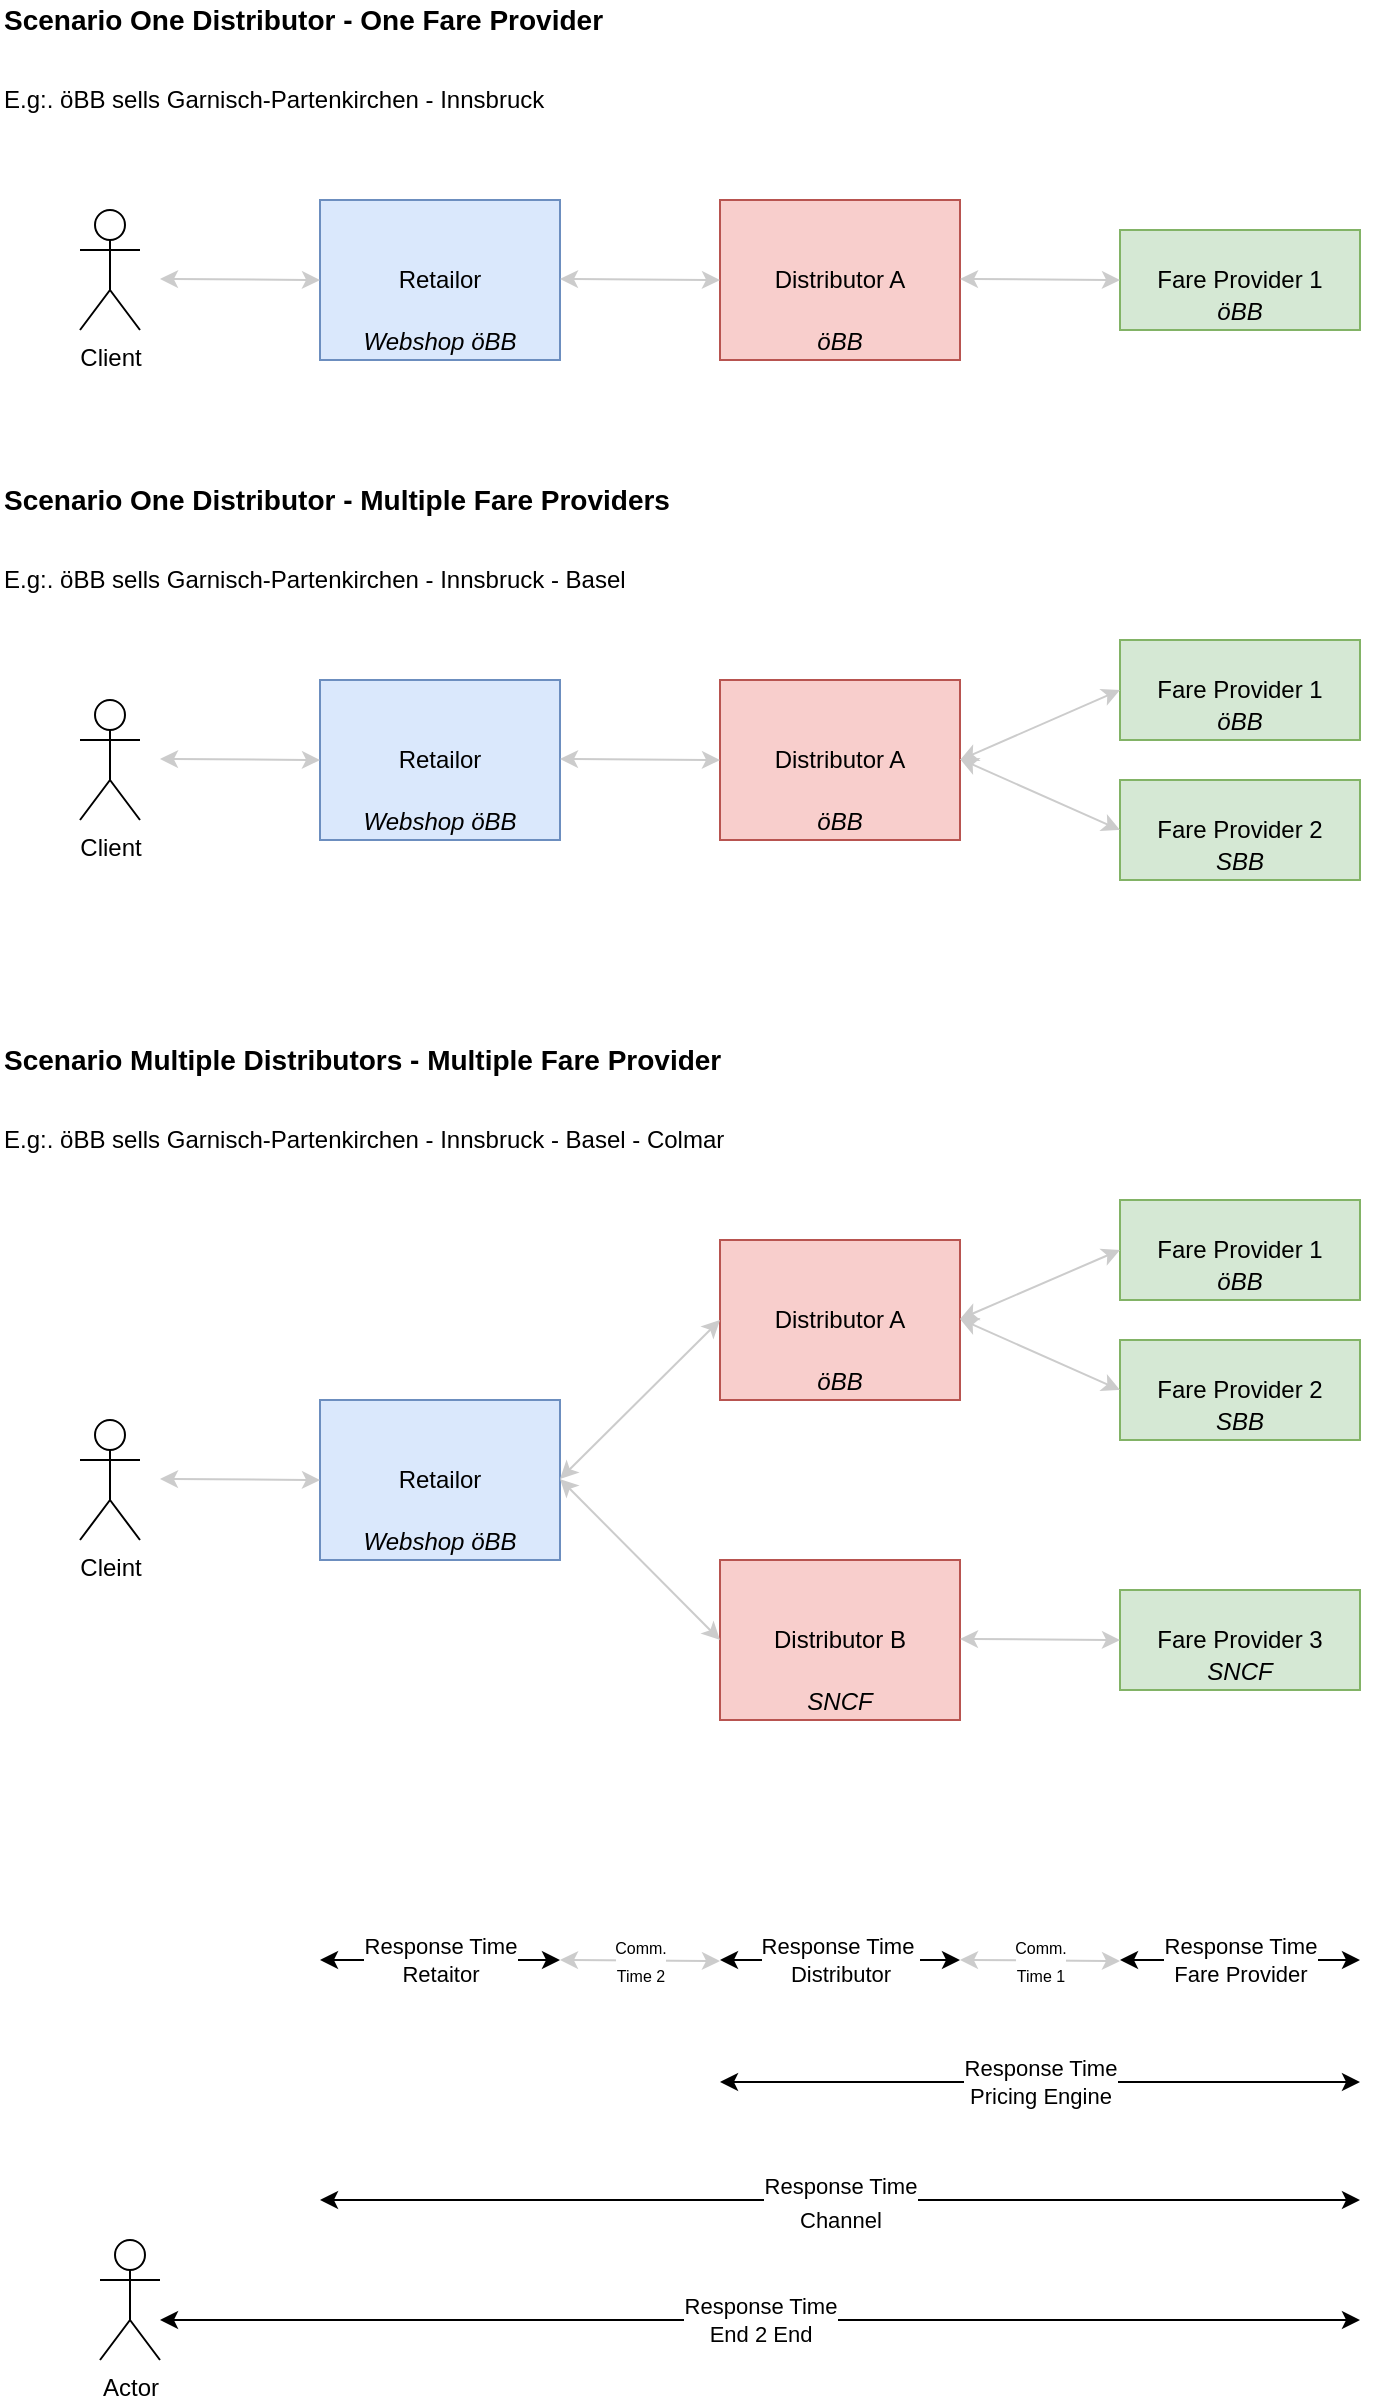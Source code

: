 <mxfile>
    <diagram id="e1bqsqc4w4gOOXVEwcEt" name="Seite-1">
        <mxGraphModel dx="1019" dy="609" grid="1" gridSize="10" guides="1" tooltips="1" connect="1" arrows="1" fold="1" page="1" pageScale="1" pageWidth="1169" pageHeight="827" math="0" shadow="0">
            <root>
                <mxCell id="0"/>
                <mxCell id="1" parent="0"/>
                <mxCell id="MhyNpJ7-BG37_3553kRq-2" value="Client" style="shape=umlActor;verticalLabelPosition=bottom;verticalAlign=top;html=1;outlineConnect=0;" parent="1" vertex="1">
                    <mxGeometry x="120" y="325" width="30" height="60" as="geometry"/>
                </mxCell>
                <mxCell id="MhyNpJ7-BG37_3553kRq-3" value="Retailor" style="rounded=0;whiteSpace=wrap;html=1;fillColor=#dae8fc;strokeColor=#6c8ebf;" parent="1" vertex="1">
                    <mxGeometry x="240" y="320" width="120" height="80" as="geometry"/>
                </mxCell>
                <mxCell id="MhyNpJ7-BG37_3553kRq-5" value="Distributor A" style="rounded=0;whiteSpace=wrap;html=1;fillColor=#f8cecc;strokeColor=#b85450;" parent="1" vertex="1">
                    <mxGeometry x="440" y="320" width="120" height="80" as="geometry"/>
                </mxCell>
                <mxCell id="MhyNpJ7-BG37_3553kRq-6" value="&lt;font&gt;Fare Provider 1&lt;/font&gt;" style="rounded=0;whiteSpace=wrap;html=1;fillColor=#d5e8d4;strokeColor=#82b366;" parent="1" vertex="1">
                    <mxGeometry x="640" y="335" width="120" height="50" as="geometry"/>
                </mxCell>
                <mxCell id="MhyNpJ7-BG37_3553kRq-8" value="Client" style="shape=umlActor;verticalLabelPosition=bottom;verticalAlign=top;html=1;outlineConnect=0;" parent="1" vertex="1">
                    <mxGeometry x="120" y="570" width="30" height="60" as="geometry"/>
                </mxCell>
                <mxCell id="MhyNpJ7-BG37_3553kRq-9" value="Retailor" style="rounded=0;whiteSpace=wrap;html=1;fillColor=#dae8fc;strokeColor=#6c8ebf;" parent="1" vertex="1">
                    <mxGeometry x="240" y="560" width="120" height="80" as="geometry"/>
                </mxCell>
                <mxCell id="MhyNpJ7-BG37_3553kRq-10" value="Distributor A" style="rounded=0;whiteSpace=wrap;html=1;fillColor=#f8cecc;strokeColor=#b85450;" parent="1" vertex="1">
                    <mxGeometry x="440" y="560" width="120" height="80" as="geometry"/>
                </mxCell>
                <mxCell id="MhyNpJ7-BG37_3553kRq-12" value="Fare Provider 2" style="rounded=0;whiteSpace=wrap;html=1;strokeColor=#82b366;fillColor=#d5e8d4;" parent="1" vertex="1">
                    <mxGeometry x="640" y="610" width="120" height="50" as="geometry"/>
                </mxCell>
                <mxCell id="MhyNpJ7-BG37_3553kRq-13" value="Cleint" style="shape=umlActor;verticalLabelPosition=bottom;verticalAlign=top;html=1;outlineConnect=0;" parent="1" vertex="1">
                    <mxGeometry x="120" y="930" width="30" height="60" as="geometry"/>
                </mxCell>
                <mxCell id="MhyNpJ7-BG37_3553kRq-14" value="Retailor" style="rounded=0;whiteSpace=wrap;html=1;fillColor=#dae8fc;strokeColor=#6c8ebf;" parent="1" vertex="1">
                    <mxGeometry x="240" y="920" width="120" height="80" as="geometry"/>
                </mxCell>
                <mxCell id="MhyNpJ7-BG37_3553kRq-15" value="Distributor A" style="rounded=0;whiteSpace=wrap;html=1;strokeColor=#b85450;fillColor=#f8cecc;" parent="1" vertex="1">
                    <mxGeometry x="440" y="840" width="120" height="80" as="geometry"/>
                </mxCell>
                <mxCell id="MhyNpJ7-BG37_3553kRq-16" value="&lt;font&gt;Fare Provider 1&lt;/font&gt;" style="rounded=0;whiteSpace=wrap;html=1;strokeColor=#82b366;fillColor=#d5e8d4;" parent="1" vertex="1">
                    <mxGeometry x="640" y="820" width="120" height="50" as="geometry"/>
                </mxCell>
                <mxCell id="MhyNpJ7-BG37_3553kRq-17" value="Fare Provider 2" style="rounded=0;whiteSpace=wrap;html=1;strokeColor=#82b366;fillColor=#d5e8d4;" parent="1" vertex="1">
                    <mxGeometry x="640" y="890" width="120" height="50" as="geometry"/>
                </mxCell>
                <mxCell id="MhyNpJ7-BG37_3553kRq-18" value="Distributor B" style="rounded=0;whiteSpace=wrap;html=1;strokeColor=#b85450;fillColor=#f8cecc;" parent="1" vertex="1">
                    <mxGeometry x="440" y="1000" width="120" height="80" as="geometry"/>
                </mxCell>
                <mxCell id="MhyNpJ7-BG37_3553kRq-19" value="Fare Provider 3" style="rounded=0;whiteSpace=wrap;html=1;strokeColor=#82b366;fillColor=#d5e8d4;" parent="1" vertex="1">
                    <mxGeometry x="640" y="1015" width="120" height="50" as="geometry"/>
                </mxCell>
                <mxCell id="MhyNpJ7-BG37_3553kRq-21" value="&lt;font&gt;Fare Provider 1&lt;/font&gt;" style="rounded=0;whiteSpace=wrap;html=1;fillColor=#d5e8d4;strokeColor=#82b366;" parent="1" vertex="1">
                    <mxGeometry x="640" y="540" width="120" height="50" as="geometry"/>
                </mxCell>
                <mxCell id="MhyNpJ7-BG37_3553kRq-24" value="&lt;font color=&quot;#000000&quot;&gt;Response Time&lt;br&gt;Fare Provider&lt;br&gt;&lt;/font&gt;" style="endArrow=classic;startArrow=classic;html=1;fontColor=#007FFF;" parent="1" edge="1">
                    <mxGeometry width="50" height="50" relative="1" as="geometry">
                        <mxPoint x="640" y="1200" as="sourcePoint"/>
                        <mxPoint x="760" y="1200" as="targetPoint"/>
                    </mxGeometry>
                </mxCell>
                <mxCell id="MhyNpJ7-BG37_3553kRq-25" value="Response Time&amp;nbsp;&lt;br&gt;Distributor" style="endArrow=classic;startArrow=classic;html=1;" parent="1" edge="1">
                    <mxGeometry width="50" height="50" relative="1" as="geometry">
                        <mxPoint x="440" y="1200" as="sourcePoint"/>
                        <mxPoint x="560" y="1200" as="targetPoint"/>
                    </mxGeometry>
                </mxCell>
                <mxCell id="MhyNpJ7-BG37_3553kRq-26" value="Response Time&lt;br&gt;Retaitor" style="endArrow=classic;startArrow=classic;html=1;" parent="1" edge="1">
                    <mxGeometry width="50" height="50" relative="1" as="geometry">
                        <mxPoint x="240" y="1200" as="sourcePoint"/>
                        <mxPoint x="360" y="1200" as="targetPoint"/>
                    </mxGeometry>
                </mxCell>
                <mxCell id="MhyNpJ7-BG37_3553kRq-27" value="Response Time&lt;br&gt;Pricing Engine" style="endArrow=classic;startArrow=classic;html=1;" parent="1" edge="1">
                    <mxGeometry width="50" height="50" relative="1" as="geometry">
                        <mxPoint x="440" y="1261" as="sourcePoint"/>
                        <mxPoint x="760" y="1261" as="targetPoint"/>
                    </mxGeometry>
                </mxCell>
                <mxCell id="MhyNpJ7-BG37_3553kRq-28" value="&lt;font color=&quot;#000000&quot;&gt;Response Time &lt;br&gt;End 2 End&lt;/font&gt;" style="endArrow=classic;startArrow=classic;html=1;fontColor=#007FFF;" parent="1" edge="1">
                    <mxGeometry width="50" height="50" relative="1" as="geometry">
                        <mxPoint x="160" y="1380" as="sourcePoint"/>
                        <mxPoint x="760" y="1380" as="targetPoint"/>
                    </mxGeometry>
                </mxCell>
                <mxCell id="MhyNpJ7-BG37_3553kRq-30" value="Scenario One Distributor - One Fare Provider" style="text;html=1;strokeColor=none;fillColor=none;align=left;verticalAlign=middle;whiteSpace=wrap;rounded=0;fontColor=#000000;fontStyle=1;fontSize=14;" parent="1" vertex="1">
                    <mxGeometry x="80" y="220" width="360" height="20" as="geometry"/>
                </mxCell>
                <mxCell id="MhyNpJ7-BG37_3553kRq-32" value="Scenario One Distributor - Multiple Fare Providers" style="text;html=1;strokeColor=none;fillColor=none;align=left;verticalAlign=middle;whiteSpace=wrap;rounded=0;fontColor=#000000;fontStyle=1;fontSize=14;" parent="1" vertex="1">
                    <mxGeometry x="80" y="460" width="360" height="20" as="geometry"/>
                </mxCell>
                <mxCell id="MhyNpJ7-BG37_3553kRq-34" value="Scenario Multiple Distributors - Multiple Fare Provider" style="text;html=1;strokeColor=none;fillColor=none;align=left;verticalAlign=middle;whiteSpace=wrap;rounded=0;fontColor=#000000;fontStyle=1;fontSize=14;" parent="1" vertex="1">
                    <mxGeometry x="80" y="740" width="400" height="20" as="geometry"/>
                </mxCell>
                <mxCell id="MhyNpJ7-BG37_3553kRq-35" value="E.g:. öBB sells Garnisch-Partenkirchen - Innsbruck" style="text;html=1;strokeColor=none;fillColor=none;align=left;verticalAlign=middle;whiteSpace=wrap;rounded=0;fontColor=#000000;" parent="1" vertex="1">
                    <mxGeometry x="80" y="260" width="320" height="20" as="geometry"/>
                </mxCell>
                <mxCell id="MhyNpJ7-BG37_3553kRq-39" value="E.g:. öBB sells Garnisch-Partenkirchen - Innsbruck - Basel" style="text;html=1;strokeColor=none;fillColor=none;align=left;verticalAlign=middle;whiteSpace=wrap;rounded=0;fontColor=#000000;" parent="1" vertex="1">
                    <mxGeometry x="80" y="500" width="320" height="20" as="geometry"/>
                </mxCell>
                <mxCell id="MhyNpJ7-BG37_3553kRq-40" value="E.g:. öBB sells Garnisch-Partenkirchen - Innsbruck - Basel - Colmar" style="text;html=1;strokeColor=none;fillColor=none;align=left;verticalAlign=middle;whiteSpace=wrap;rounded=0;fontColor=#000000;" parent="1" vertex="1">
                    <mxGeometry x="80" y="780" width="370" height="20" as="geometry"/>
                </mxCell>
                <mxCell id="MhyNpJ7-BG37_3553kRq-41" value="&lt;font style=&quot;font-size: 12px&quot;&gt;Webshop öBB&lt;/font&gt;" style="text;html=1;strokeColor=none;fillColor=none;align=center;verticalAlign=middle;whiteSpace=wrap;rounded=0;fontSize=14;fontColor=#000000;fontStyle=2" parent="1" vertex="1">
                    <mxGeometry x="255" y="380" width="90" height="20" as="geometry"/>
                </mxCell>
                <mxCell id="MhyNpJ7-BG37_3553kRq-42" value="&lt;font style=&quot;font-size: 12px&quot;&gt;Webshop öBB&lt;/font&gt;" style="text;html=1;strokeColor=none;fillColor=none;align=center;verticalAlign=middle;whiteSpace=wrap;rounded=0;fontSize=14;fontColor=#000000;fontStyle=2" parent="1" vertex="1">
                    <mxGeometry x="255" y="620" width="90" height="20" as="geometry"/>
                </mxCell>
                <mxCell id="MhyNpJ7-BG37_3553kRq-43" value="&lt;font style=&quot;font-size: 12px&quot;&gt;Webshop öBB&lt;/font&gt;" style="text;html=1;strokeColor=none;fillColor=none;align=center;verticalAlign=middle;whiteSpace=wrap;rounded=0;fontSize=14;fontColor=#000000;fontStyle=2" parent="1" vertex="1">
                    <mxGeometry x="255" y="980" width="90" height="20" as="geometry"/>
                </mxCell>
                <mxCell id="MhyNpJ7-BG37_3553kRq-44" value="&lt;i style=&quot;font-size: 12px&quot;&gt;öBB&lt;/i&gt;" style="text;html=1;strokeColor=none;fillColor=none;align=center;verticalAlign=middle;whiteSpace=wrap;rounded=0;fontSize=14;fontColor=#000000;" parent="1" vertex="1">
                    <mxGeometry x="680" y="365" width="40" height="20" as="geometry"/>
                </mxCell>
                <mxCell id="MhyNpJ7-BG37_3553kRq-45" value="&lt;i style=&quot;font-size: 12px&quot;&gt;öBB&lt;/i&gt;" style="text;html=1;strokeColor=none;fillColor=none;align=center;verticalAlign=middle;whiteSpace=wrap;rounded=0;fontSize=14;fontColor=#000000;" parent="1" vertex="1">
                    <mxGeometry x="680" y="570" width="40" height="20" as="geometry"/>
                </mxCell>
                <mxCell id="MhyNpJ7-BG37_3553kRq-46" value="&lt;i style=&quot;font-size: 12px&quot;&gt;öBB&lt;/i&gt;" style="text;html=1;strokeColor=none;fillColor=none;align=center;verticalAlign=middle;whiteSpace=wrap;rounded=0;fontSize=14;fontColor=#000000;" parent="1" vertex="1">
                    <mxGeometry x="680" y="850" width="40" height="20" as="geometry"/>
                </mxCell>
                <mxCell id="MhyNpJ7-BG37_3553kRq-47" value="&lt;i style=&quot;font-size: 12px&quot;&gt;SBB&lt;/i&gt;" style="text;html=1;strokeColor=none;fillColor=none;align=center;verticalAlign=middle;whiteSpace=wrap;rounded=0;fontSize=14;fontColor=#000000;" parent="1" vertex="1">
                    <mxGeometry x="680" y="640" width="40" height="20" as="geometry"/>
                </mxCell>
                <mxCell id="MhyNpJ7-BG37_3553kRq-48" value="&lt;i style=&quot;font-size: 12px&quot;&gt;SBB&lt;/i&gt;" style="text;html=1;strokeColor=none;fillColor=none;align=center;verticalAlign=middle;whiteSpace=wrap;rounded=0;fontSize=14;fontColor=#000000;" parent="1" vertex="1">
                    <mxGeometry x="680" y="920" width="40" height="20" as="geometry"/>
                </mxCell>
                <mxCell id="MhyNpJ7-BG37_3553kRq-49" value="&lt;i style=&quot;font-size: 12px&quot;&gt;SNCF&lt;/i&gt;" style="text;html=1;strokeColor=none;fillColor=none;align=center;verticalAlign=middle;whiteSpace=wrap;rounded=0;fontSize=14;fontColor=#000000;" parent="1" vertex="1">
                    <mxGeometry x="680" y="1045" width="40" height="20" as="geometry"/>
                </mxCell>
                <mxCell id="MhyNpJ7-BG37_3553kRq-52" value="&lt;i style=&quot;font-size: 12px&quot;&gt;öBB&lt;/i&gt;" style="text;html=1;strokeColor=none;fillColor=none;align=center;verticalAlign=middle;whiteSpace=wrap;rounded=0;fontSize=14;fontColor=#000000;" parent="1" vertex="1">
                    <mxGeometry x="480" y="380" width="40" height="20" as="geometry"/>
                </mxCell>
                <mxCell id="MhyNpJ7-BG37_3553kRq-54" value="&lt;i style=&quot;font-size: 12px&quot;&gt;öBB&lt;/i&gt;" style="text;html=1;strokeColor=none;fillColor=none;align=center;verticalAlign=middle;whiteSpace=wrap;rounded=0;fontSize=14;fontColor=#000000;" parent="1" vertex="1">
                    <mxGeometry x="480" y="620" width="40" height="20" as="geometry"/>
                </mxCell>
                <mxCell id="MhyNpJ7-BG37_3553kRq-55" value="&lt;i style=&quot;font-size: 12px&quot;&gt;öBB&lt;/i&gt;" style="text;html=1;strokeColor=none;fillColor=none;align=center;verticalAlign=middle;whiteSpace=wrap;rounded=0;fontSize=14;fontColor=#000000;" parent="1" vertex="1">
                    <mxGeometry x="480" y="900" width="40" height="20" as="geometry"/>
                </mxCell>
                <mxCell id="MhyNpJ7-BG37_3553kRq-56" value="&lt;i style=&quot;font-size: 12px&quot;&gt;SNCF&lt;/i&gt;" style="text;html=1;strokeColor=none;fillColor=none;align=center;verticalAlign=middle;whiteSpace=wrap;rounded=0;fontSize=14;fontColor=#000000;" parent="1" vertex="1">
                    <mxGeometry x="480" y="1060" width="40" height="20" as="geometry"/>
                </mxCell>
                <mxCell id="MhyNpJ7-BG37_3553kRq-57" value="&lt;font style=&quot;font-size: 11px&quot;&gt;Response Time&lt;br&gt;Channel&lt;/font&gt;" style="endArrow=classic;startArrow=classic;html=1;fontSize=14;fontColor=#000000;" parent="1" edge="1">
                    <mxGeometry width="50" height="50" relative="1" as="geometry">
                        <mxPoint x="240" y="1320" as="sourcePoint"/>
                        <mxPoint x="760" y="1320" as="targetPoint"/>
                    </mxGeometry>
                </mxCell>
                <mxCell id="MhyNpJ7-BG37_3553kRq-59" value="Actor" style="shape=umlActor;verticalLabelPosition=bottom;verticalAlign=top;html=1;outlineConnect=0;" parent="1" vertex="1">
                    <mxGeometry x="130" y="1340" width="30" height="60" as="geometry"/>
                </mxCell>
                <mxCell id="k7z-Xo-tFUnNJjGEsjoT-1" value="" style="endArrow=classic;startArrow=classic;html=1;strokeColor=#CCCCCC;entryX=0;entryY=0.5;entryDx=0;entryDy=0;" parent="1" target="MhyNpJ7-BG37_3553kRq-5" edge="1">
                    <mxGeometry width="50" height="50" relative="1" as="geometry">
                        <mxPoint x="360" y="359.5" as="sourcePoint"/>
                        <mxPoint x="420" y="359.5" as="targetPoint"/>
                    </mxGeometry>
                </mxCell>
                <mxCell id="k7z-Xo-tFUnNJjGEsjoT-2" value="" style="endArrow=classic;startArrow=classic;html=1;strokeColor=#CCCCCC;entryX=0;entryY=0.5;entryDx=0;entryDy=0;" parent="1" edge="1">
                    <mxGeometry width="50" height="50" relative="1" as="geometry">
                        <mxPoint x="360" y="599.5" as="sourcePoint"/>
                        <mxPoint x="440" y="600" as="targetPoint"/>
                    </mxGeometry>
                </mxCell>
                <mxCell id="k7z-Xo-tFUnNJjGEsjoT-3" value="" style="endArrow=classic;startArrow=classic;html=1;strokeColor=#CCCCCC;entryX=0;entryY=0.5;entryDx=0;entryDy=0;" parent="1" edge="1">
                    <mxGeometry width="50" height="50" relative="1" as="geometry">
                        <mxPoint x="560" y="359.5" as="sourcePoint"/>
                        <mxPoint x="640" y="360" as="targetPoint"/>
                    </mxGeometry>
                </mxCell>
                <mxCell id="k7z-Xo-tFUnNJjGEsjoT-4" value="" style="endArrow=classic;startArrow=classic;html=1;strokeColor=#CCCCCC;entryX=0;entryY=0.5;entryDx=0;entryDy=0;" parent="1" target="MhyNpJ7-BG37_3553kRq-21" edge="1">
                    <mxGeometry width="50" height="50" relative="1" as="geometry">
                        <mxPoint x="560" y="600" as="sourcePoint"/>
                        <mxPoint x="640" y="580" as="targetPoint"/>
                    </mxGeometry>
                </mxCell>
                <mxCell id="k7z-Xo-tFUnNJjGEsjoT-5" value="" style="endArrow=classic;startArrow=classic;html=1;strokeColor=#CCCCCC;entryX=0;entryY=0.5;entryDx=0;entryDy=0;" parent="1" target="MhyNpJ7-BG37_3553kRq-12" edge="1">
                    <mxGeometry width="50" height="50" relative="1" as="geometry">
                        <mxPoint x="560" y="599.5" as="sourcePoint"/>
                        <mxPoint x="640" y="600" as="targetPoint"/>
                    </mxGeometry>
                </mxCell>
                <mxCell id="k7z-Xo-tFUnNJjGEsjoT-6" value="" style="endArrow=classic;startArrow=classic;html=1;strokeColor=#CCCCCC;entryX=0;entryY=0.5;entryDx=0;entryDy=0;" parent="1" target="MhyNpJ7-BG37_3553kRq-15" edge="1">
                    <mxGeometry width="50" height="50" relative="1" as="geometry">
                        <mxPoint x="360" y="959.5" as="sourcePoint"/>
                        <mxPoint x="440" y="960" as="targetPoint"/>
                    </mxGeometry>
                </mxCell>
                <mxCell id="k7z-Xo-tFUnNJjGEsjoT-7" value="" style="endArrow=classic;startArrow=classic;html=1;strokeColor=#CCCCCC;entryX=0;entryY=0.5;entryDx=0;entryDy=0;" parent="1" target="MhyNpJ7-BG37_3553kRq-16" edge="1">
                    <mxGeometry width="50" height="50" relative="1" as="geometry">
                        <mxPoint x="560" y="879.5" as="sourcePoint"/>
                        <mxPoint x="640" y="880" as="targetPoint"/>
                    </mxGeometry>
                </mxCell>
                <mxCell id="k7z-Xo-tFUnNJjGEsjoT-8" value="" style="endArrow=classic;startArrow=classic;html=1;strokeColor=#CCCCCC;entryX=0;entryY=0.5;entryDx=0;entryDy=0;" parent="1" target="MhyNpJ7-BG37_3553kRq-18" edge="1">
                    <mxGeometry width="50" height="50" relative="1" as="geometry">
                        <mxPoint x="360" y="959.5" as="sourcePoint"/>
                        <mxPoint x="440" y="960" as="targetPoint"/>
                    </mxGeometry>
                </mxCell>
                <mxCell id="k7z-Xo-tFUnNJjGEsjoT-9" value="" style="endArrow=classic;startArrow=classic;html=1;strokeColor=#CCCCCC;entryX=0;entryY=0.5;entryDx=0;entryDy=0;" parent="1" target="MhyNpJ7-BG37_3553kRq-17" edge="1">
                    <mxGeometry width="50" height="50" relative="1" as="geometry">
                        <mxPoint x="560" y="879.5" as="sourcePoint"/>
                        <mxPoint x="640" y="880" as="targetPoint"/>
                    </mxGeometry>
                </mxCell>
                <mxCell id="k7z-Xo-tFUnNJjGEsjoT-10" value="" style="endArrow=classic;startArrow=classic;html=1;strokeColor=#CCCCCC;entryX=0;entryY=0.5;entryDx=0;entryDy=0;" parent="1" edge="1">
                    <mxGeometry width="50" height="50" relative="1" as="geometry">
                        <mxPoint x="160" y="359.5" as="sourcePoint"/>
                        <mxPoint x="240" y="360" as="targetPoint"/>
                    </mxGeometry>
                </mxCell>
                <mxCell id="k7z-Xo-tFUnNJjGEsjoT-11" value="" style="endArrow=classic;startArrow=classic;html=1;strokeColor=#CCCCCC;entryX=0;entryY=0.5;entryDx=0;entryDy=0;" parent="1" edge="1">
                    <mxGeometry width="50" height="50" relative="1" as="geometry">
                        <mxPoint x="160" y="599.5" as="sourcePoint"/>
                        <mxPoint x="240" y="600" as="targetPoint"/>
                    </mxGeometry>
                </mxCell>
                <mxCell id="k7z-Xo-tFUnNJjGEsjoT-12" value="" style="endArrow=classic;startArrow=classic;html=1;strokeColor=#CCCCCC;entryX=0;entryY=0.5;entryDx=0;entryDy=0;" parent="1" edge="1">
                    <mxGeometry width="50" height="50" relative="1" as="geometry">
                        <mxPoint x="160" y="959.5" as="sourcePoint"/>
                        <mxPoint x="240" y="960" as="targetPoint"/>
                    </mxGeometry>
                </mxCell>
                <mxCell id="k7z-Xo-tFUnNJjGEsjoT-13" value="" style="endArrow=classic;startArrow=classic;html=1;strokeColor=#CCCCCC;entryX=0;entryY=0.5;entryDx=0;entryDy=0;" parent="1" edge="1">
                    <mxGeometry width="50" height="50" relative="1" as="geometry">
                        <mxPoint x="560" y="1039.5" as="sourcePoint"/>
                        <mxPoint x="640" y="1040" as="targetPoint"/>
                    </mxGeometry>
                </mxCell>
                <mxCell id="k7z-Xo-tFUnNJjGEsjoT-14" value="&lt;font style=&quot;font-size: 8px&quot;&gt;Comm. &lt;br&gt;Time 1&lt;/font&gt;" style="endArrow=classic;startArrow=classic;html=1;strokeColor=#CCCCCC;entryX=0;entryY=0.5;entryDx=0;entryDy=0;" parent="1" edge="1">
                    <mxGeometry width="50" height="50" relative="1" as="geometry">
                        <mxPoint x="560" y="1200" as="sourcePoint"/>
                        <mxPoint x="640" y="1200.5" as="targetPoint"/>
                    </mxGeometry>
                </mxCell>
                <mxCell id="k7z-Xo-tFUnNJjGEsjoT-15" value="&lt;font style=&quot;font-size: 8px&quot;&gt;Comm.&lt;br&gt;Time 2&lt;/font&gt;" style="endArrow=classic;startArrow=classic;html=1;strokeColor=#CCCCCC;entryX=0;entryY=0.5;entryDx=0;entryDy=0;" parent="1" edge="1">
                    <mxGeometry width="50" height="50" relative="1" as="geometry">
                        <mxPoint x="360" y="1200" as="sourcePoint"/>
                        <mxPoint x="440" y="1200.5" as="targetPoint"/>
                    </mxGeometry>
                </mxCell>
            </root>
        </mxGraphModel>
    </diagram>
</mxfile>